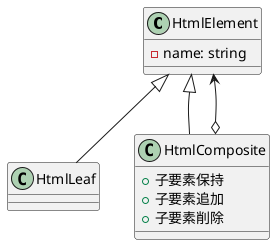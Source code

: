 @startuml compositeの事例

class HtmlElement{
    -name: string
}

class HtmlLeaf{
    
}

class HtmlComposite{
    +子要素保持
    +子要素追加
    +子要素削除
}

HtmlElement <|-- HtmlComposite
HtmlElement <|-- HtmlLeaf
HtmlElement <--o HtmlComposite
@enduml
